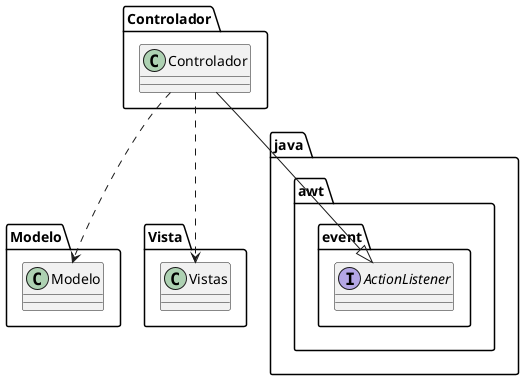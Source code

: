 @startuml
class Controlador.Controlador
class Modelo.Modelo
class Vista.Vistas

interface java.awt.event.ActionListener
Controlador.Controlador ..> Modelo.Modelo
Controlador.Controlador ..> Vista.Vistas
Controlador.Controlador --|> java.awt.event.ActionListener
@enduml
